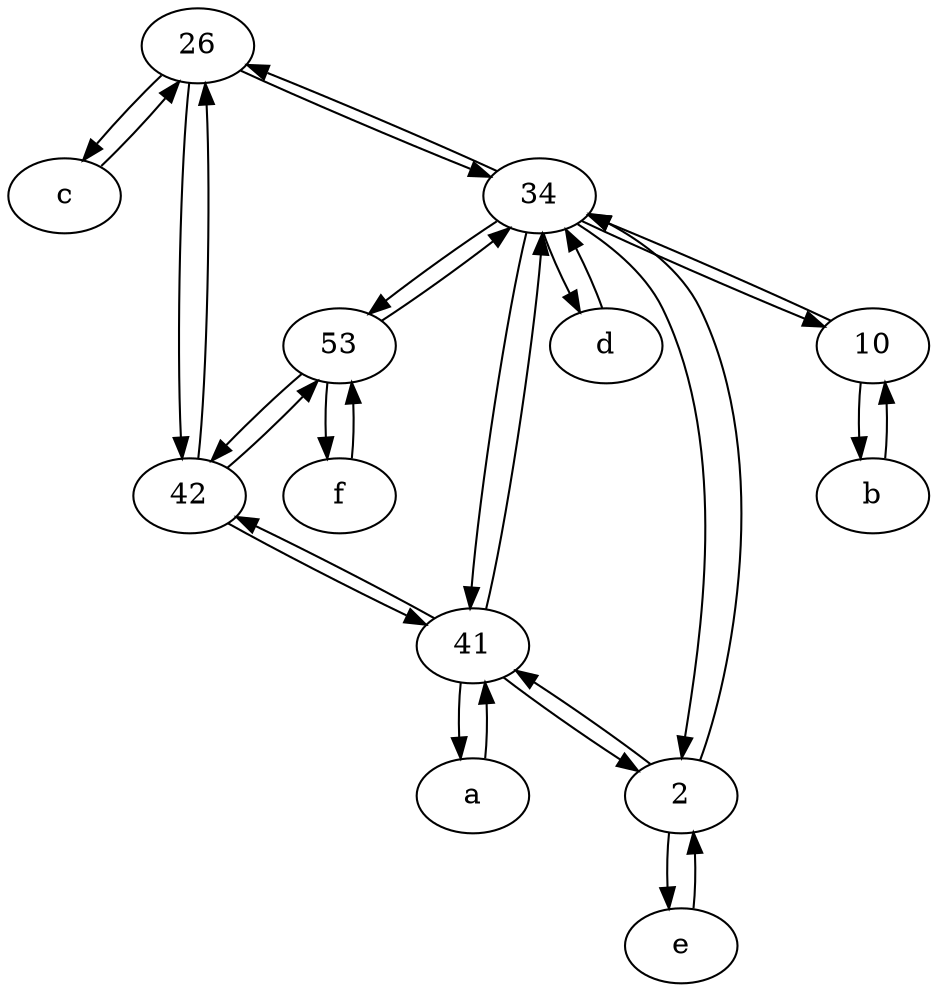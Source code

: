 digraph  {
	26;
	10;
	53;
	e [pos="30,50!"];
	a [pos="40,10!"];
	41;
	2;
	b [pos="50,20!"];
	d [pos="20,30!"];
	c [pos="20,10!"];
	f [pos="15,45!"];
	34;
	42;
	34 -> 26;
	e -> 2;
	53 -> 34;
	c -> 26;
	2 -> e;
	26 -> 42;
	26 -> c;
	34 -> 53;
	34 -> 41;
	2 -> 34;
	10 -> b;
	41 -> a;
	34 -> 10;
	d -> 34;
	b -> 10;
	34 -> d;
	41 -> 2;
	2 -> 41;
	53 -> 42;
	42 -> 26;
	53 -> f;
	f -> 53;
	26 -> 34;
	42 -> 41;
	41 -> 42;
	34 -> 2;
	41 -> 34;
	10 -> 34;
	42 -> 53;
	a -> 41;

	}